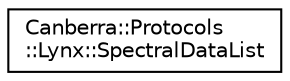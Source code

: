 digraph "Graphical Class Hierarchy"
{
  edge [fontname="Helvetica",fontsize="10",labelfontname="Helvetica",labelfontsize="10"];
  node [fontname="Helvetica",fontsize="10",shape=record];
  rankdir="LR";
  Node0 [label="Canberra::Protocols\l::Lynx::SpectralDataList",height=0.2,width=0.4,color="black", fillcolor="white", style="filled",URL="$d1/d48/class_canberra_1_1_protocols_1_1_lynx_1_1_spectral_data_list.html"];
}
